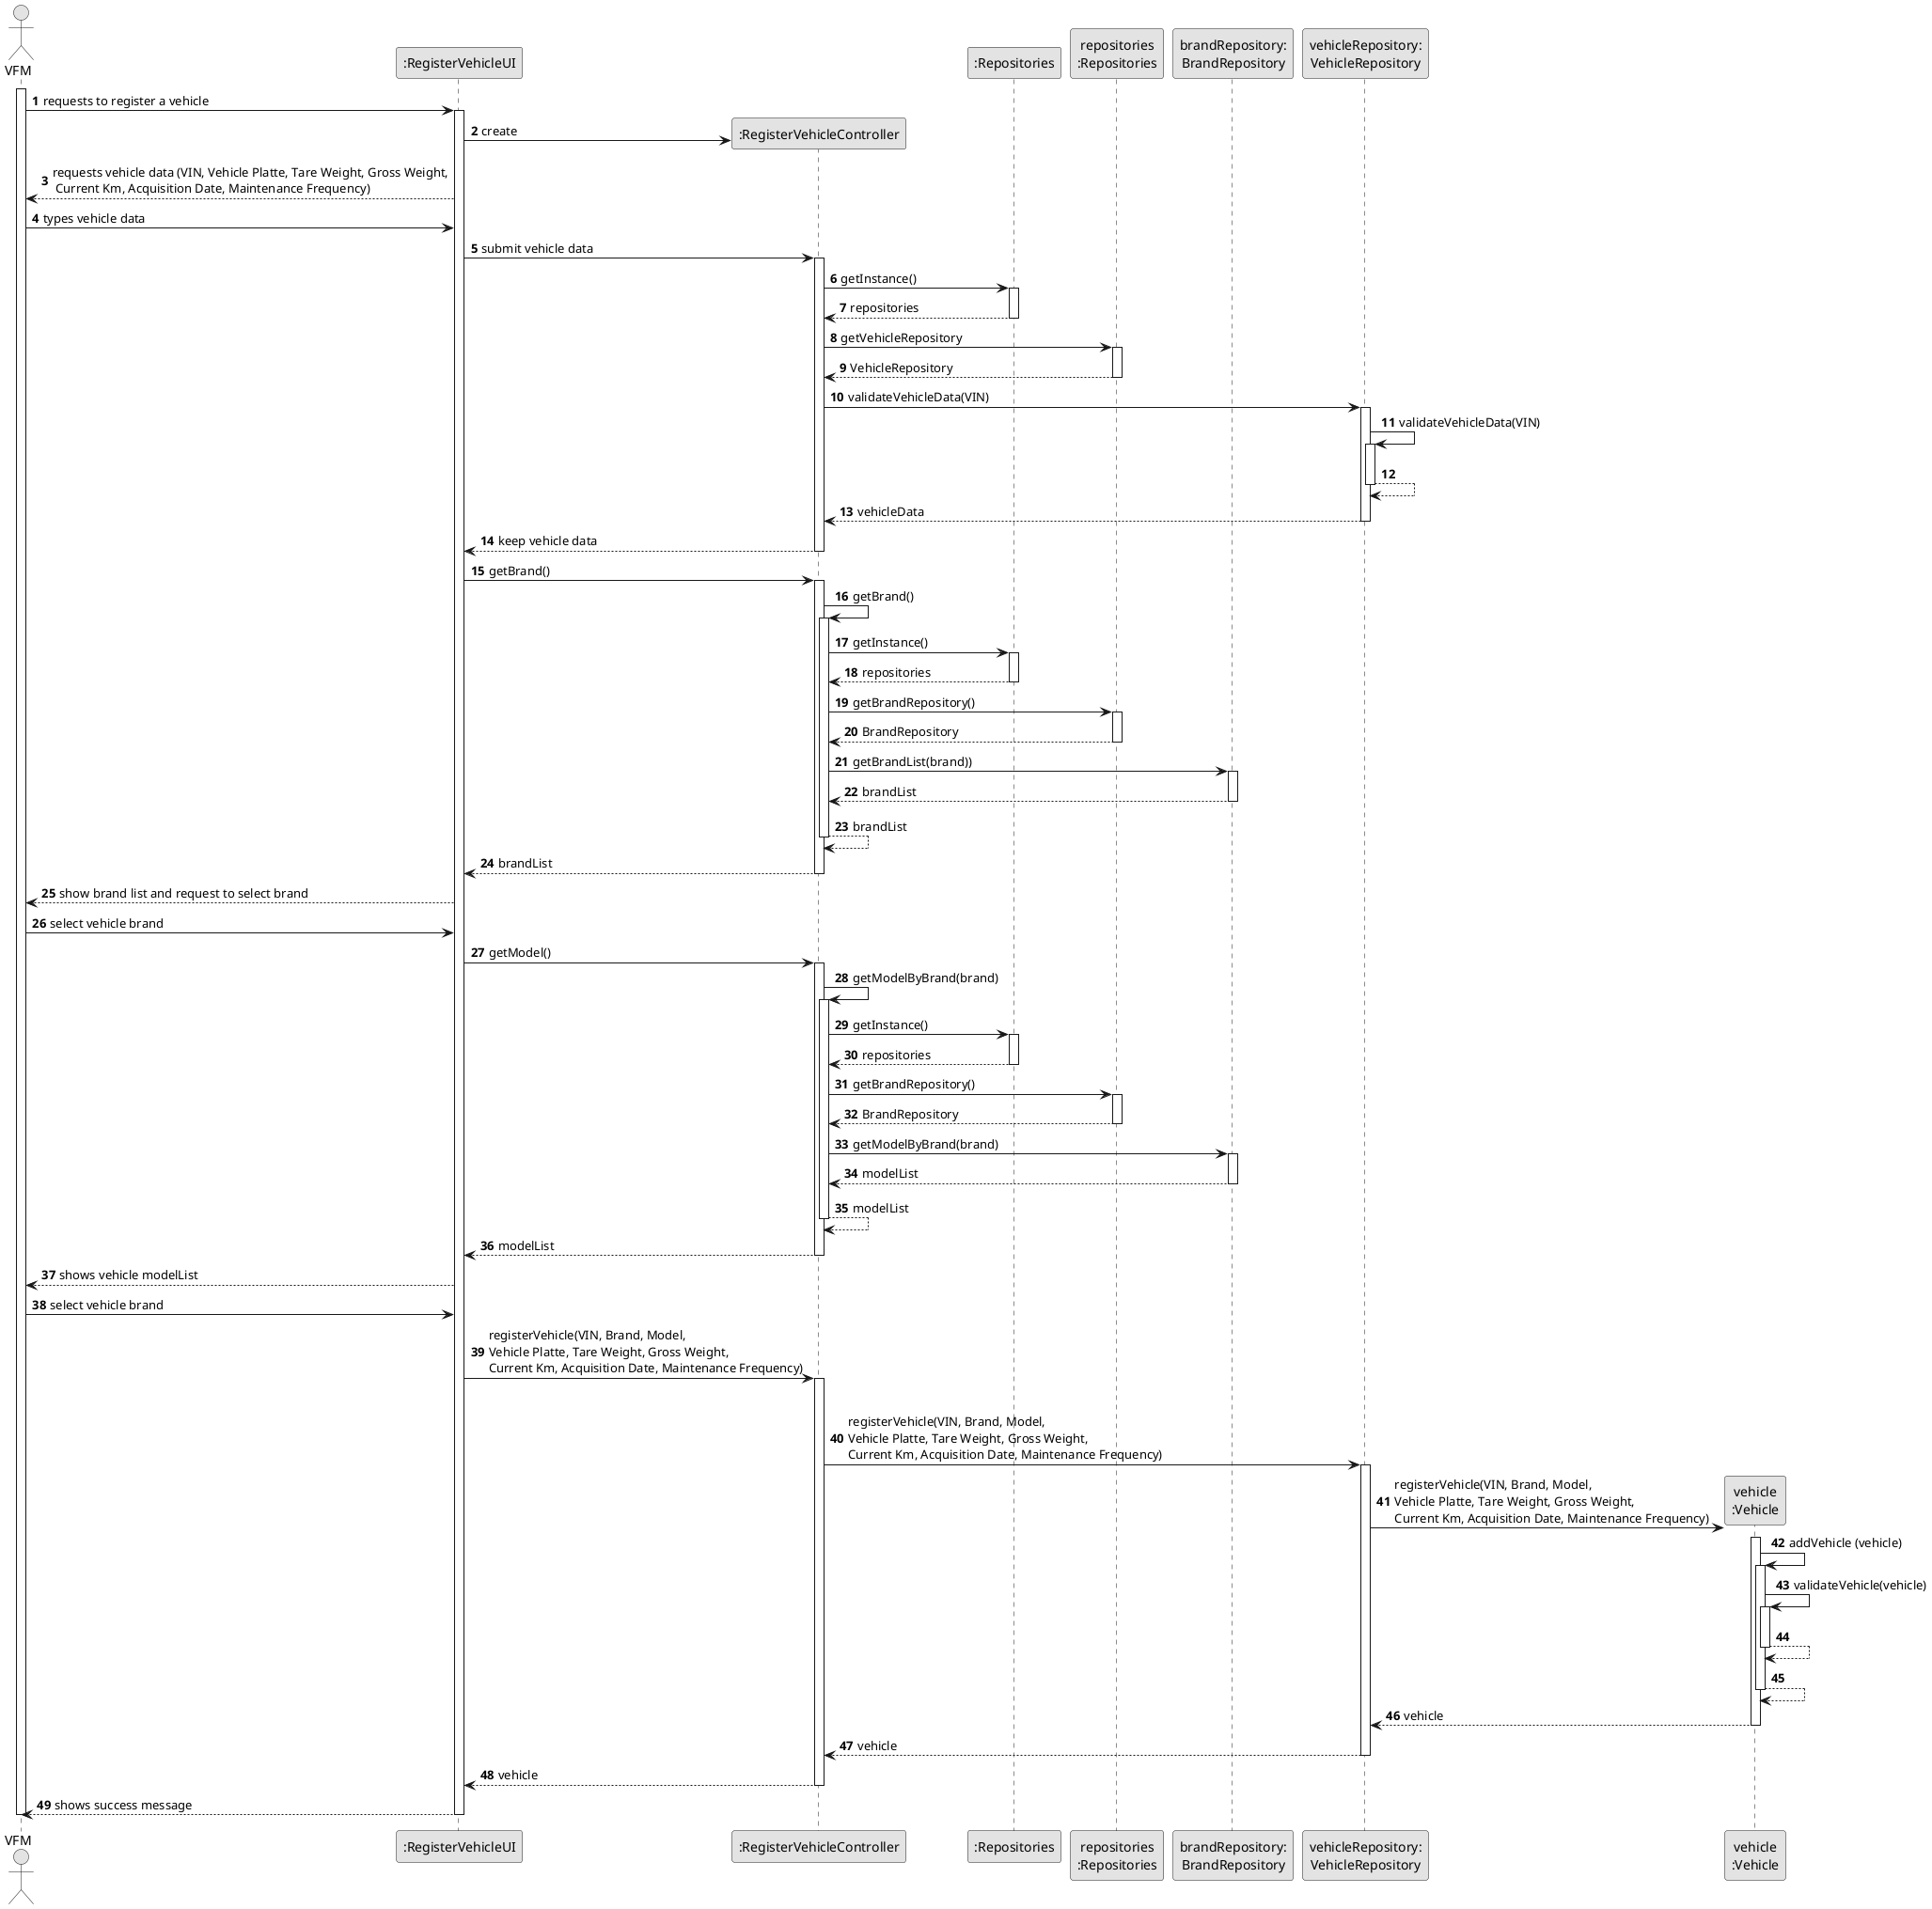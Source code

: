 @startuml
skinparam monochrome true
skinparam packageStyle rectangle
skinparam shadowing false


autonumber

'hide footbox
actor "VFM" as VFM
participant ":RegisterVehicleUI" as UI
participant ":RegisterVehicleController" as CTRL
participant ":Repositories" as RepositorySingleton
participant "repositories\n:Repositories" as PLAT
participant "brandRepository:\nBrandRepository" as BrandRepository
participant "vehicleRepository:\nVehicleRepository" as VehicleRepository
participant "vehicle\n:Vehicle" as VEI

activate VFM

    VFM -> UI : requests to register a vehicle
    activate UI

        UI -> CTRL** : create

        UI --> VFM : requests vehicle data (VIN, Vehicle Platte, Tare Weight, Gross Weight,\n Current Km, Acquisition Date, Maintenance Frequency)

    VFM -> UI : types vehicle data

        UI -> CTRL : submit vehicle data
        activate CTRL

            CTRL -> RepositorySingleton: getInstance()
            activate RepositorySingleton

            RepositorySingleton --> CTRL: repositories
            deactivate RepositorySingleton

            CTRL -> PLAT: getVehicleRepository
            activate PLAT

            PLAT --> CTRL: VehicleRepository
            deactivate PLAT

            CTRL -> VehicleRepository : validateVehicleData(VIN)
            activate VehicleRepository

            VehicleRepository -> VehicleRepository: validateVehicleData(VIN)
            activate VehicleRepository

            VehicleRepository --> VehicleRepository
            deactivate VehicleRepository



            VehicleRepository --> CTRL : vehicleData
            deactivate VehicleRepository

        CTRL --> UI : keep vehicle data
        deactivate CTRL

        UI -> CTRL : getBrand()
        activate CTRL

            CTRL -> CTRL : getBrand()
            activate CTRL

                CTRL -> RepositorySingleton : getInstance()
                activate RepositorySingleton

                RepositorySingleton --> CTRL: repositories
                deactivate RepositorySingleton

                CTRL -> PLAT : getBrandRepository()
                activate PLAT

                PLAT --> CTRL : BrandRepository
                deactivate PLAT

                CTRL -> BrandRepository : getBrandList(brand))
                activate BrandRepository

                BrandRepository --> CTRL : brandList
                deactivate BrandRepository

                CTRL --> CTRL : brandList
                deactivate CTRL

            CTRL --> UI: brandList
            deactivate CTRL



    UI --> VFM : show brand list and request to select brand

    VFM -> UI : select vehicle brand

    UI -> CTRL : getModel()
    activate CTRL

        CTRL -> CTRL : getModelByBrand(brand)
                    activate CTRL

                        CTRL -> RepositorySingleton : getInstance()
                        activate RepositorySingleton

                        RepositorySingleton --> CTRL: repositories
                        deactivate RepositorySingleton

                        CTRL -> PLAT : getBrandRepository()
                        activate PLAT

                        PLAT --> CTRL : BrandRepository
                        deactivate PLAT

                        CTRL -> BrandRepository : getModelByBrand(brand)
                        activate BrandRepository

                        BrandRepository --> CTRL : modelList
                        deactivate BrandRepository

                    CTRL --> CTRL : modelList
                    deactivate CTRL

        CTRL --> UI: modelList
        deactivate CTRL


        UI --> VFM : shows vehicle modelList

    VFM -> UI : select vehicle brand

        UI -> CTRL : registerVehicle(VIN, Brand, Model, \nVehicle Platte, Tare Weight, Gross Weight, \nCurrent Km, Acquisition Date, Maintenance Frequency)
        activate CTRL

            |||
            CTRL -> VehicleRepository : registerVehicle(VIN, Brand, Model, \nVehicle Platte, Tare Weight, Gross Weight, \nCurrent Km, Acquisition Date, Maintenance Frequency)
            activate VehicleRepository

                VehicleRepository -> VEI **: registerVehicle(VIN, Brand, Model, \nVehicle Platte, Tare Weight, Gross Weight, \nCurrent Km, Acquisition Date, Maintenance Frequency)
                activate VEI

                    VEI -> VEI: addVehicle (vehicle)
                    activate VEI

                    VEI -> VEI: validateVehicle(vehicle)
                    activate VEI

                    VEI --> VEI
                    deactivate VEI

                    VEI --> VEI
                    deactivate VEI

                VEI --> VehicleRepository: vehicle
                deactivate VEI

            VehicleRepository --> CTRL: vehicle
            deactivate VehicleRepository

            CTRL --> UI: vehicle
            deactivate CTRL

        UI --> VFM : shows success message
    deactivate UI

deactivate VFM

@enduml
